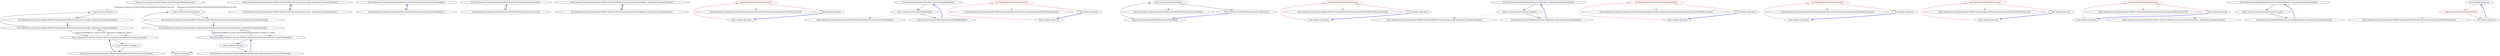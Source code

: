 digraph  {
n13 [label="Humanizer.Localisation.NumberToWords.DefaultNumberToWordsConverter", span=""];
n0 [label="Entry Humanizer.Localisation.NumberToWords.DefaultNumberToWordsConverter.Convert(int, Humanizer.GrammaticalGender)", span="4-4", cluster="Humanizer.Localisation.NumberToWords.DefaultNumberToWordsConverter.Convert(int, Humanizer.GrammaticalGender)"];
n1 [label="return Convert(number);", span="6-6", cluster="Humanizer.Localisation.NumberToWords.DefaultNumberToWordsConverter.Convert(int, Humanizer.GrammaticalGender)"];
n2 [label="Exit Humanizer.Localisation.NumberToWords.DefaultNumberToWordsConverter.Convert(int, Humanizer.GrammaticalGender)", span="4-4", cluster="Humanizer.Localisation.NumberToWords.DefaultNumberToWordsConverter.Convert(int, Humanizer.GrammaticalGender)"];
n3 [label="Entry Humanizer.Localisation.NumberToWords.DefaultNumberToWordsConverter.Convert(int)", span="9-9", cluster="Humanizer.Localisation.NumberToWords.DefaultNumberToWordsConverter.Convert(int)"];
n4 [label="return number.ToString();", span="11-11", cluster="Humanizer.Localisation.NumberToWords.DefaultNumberToWordsConverter.Convert(int)"];
n5 [label="Exit Humanizer.Localisation.NumberToWords.DefaultNumberToWordsConverter.Convert(int)", span="9-9", cluster="Humanizer.Localisation.NumberToWords.DefaultNumberToWordsConverter.Convert(int)"];
n6 [label="Entry int.ToString()", span="0-0", cluster="int.ToString()"];
n7 [label="Entry Humanizer.Localisation.NumberToWords.DefaultNumberToWordsConverter.ConvertToOrdinal(int, Humanizer.GrammaticalGender)", span="14-14", cluster="Humanizer.Localisation.NumberToWords.DefaultNumberToWordsConverter.ConvertToOrdinal(int, Humanizer.GrammaticalGender)"];
n8 [label="return ConvertToOrdinal(number);", span="16-16", cluster="Humanizer.Localisation.NumberToWords.DefaultNumberToWordsConverter.ConvertToOrdinal(int, Humanizer.GrammaticalGender)"];
n9 [label="Exit Humanizer.Localisation.NumberToWords.DefaultNumberToWordsConverter.ConvertToOrdinal(int, Humanizer.GrammaticalGender)", span="14-14", cluster="Humanizer.Localisation.NumberToWords.DefaultNumberToWordsConverter.ConvertToOrdinal(int, Humanizer.GrammaticalGender)"];
n10 [label="Entry Humanizer.Localisation.NumberToWords.DefaultNumberToWordsConverter.ConvertToOrdinal(int)", span="19-19", cluster="Humanizer.Localisation.NumberToWords.DefaultNumberToWordsConverter.ConvertToOrdinal(int)"];
n11 [label="return number.ToString();", span="21-21", cluster="Humanizer.Localisation.NumberToWords.DefaultNumberToWordsConverter.ConvertToOrdinal(int)"];
n12 [label="Exit Humanizer.Localisation.NumberToWords.DefaultNumberToWordsConverter.ConvertToOrdinal(int)", span="19-19", cluster="Humanizer.Localisation.NumberToWords.DefaultNumberToWordsConverter.ConvertToOrdinal(int)"];
m0_2 [label="Entry Humanizer.Localisation.NumberToWords.INumberToWordsConverter.Convert(int, Humanizer.GrammaticalGender)", span="22-22", cluster="Humanizer.Localisation.NumberToWords.INumberToWordsConverter.Convert(int, Humanizer.GrammaticalGender)", file="INumberToWordsConverter.cs"];
m0_3 [label="Exit Humanizer.Localisation.NumberToWords.INumberToWordsConverter.Convert(int, Humanizer.GrammaticalGender)", span="22-22", cluster="Humanizer.Localisation.NumberToWords.INumberToWordsConverter.Convert(int, Humanizer.GrammaticalGender)", file="INumberToWordsConverter.cs"];
m0_4 [label="Entry Humanizer.Localisation.NumberToWords.INumberToWordsConverter.ConvertToOrdinal(int)", span="29-29", cluster="Humanizer.Localisation.NumberToWords.INumberToWordsConverter.ConvertToOrdinal(int)", file="INumberToWordsConverter.cs"];
m0_5 [label="Exit Humanizer.Localisation.NumberToWords.INumberToWordsConverter.ConvertToOrdinal(int)", span="29-29", cluster="Humanizer.Localisation.NumberToWords.INumberToWordsConverter.ConvertToOrdinal(int)", file="INumberToWordsConverter.cs"];
m0_0 [label="Entry Humanizer.Localisation.NumberToWords.INumberToWordsConverter.Convert(int)", span="12-12", cluster="Humanizer.Localisation.NumberToWords.INumberToWordsConverter.Convert(int)", file="INumberToWordsConverter.cs"];
m0_1 [label="Exit Humanizer.Localisation.NumberToWords.INumberToWordsConverter.Convert(int)", span="12-12", cluster="Humanizer.Localisation.NumberToWords.INumberToWordsConverter.Convert(int)", file="INumberToWordsConverter.cs"];
m0_6 [label="Entry Humanizer.Localisation.NumberToWords.INumberToWordsConverter.ConvertToOrdinal(int, Humanizer.GrammaticalGender)", span="39-39", cluster="Humanizer.Localisation.NumberToWords.INumberToWordsConverter.ConvertToOrdinal(int, Humanizer.GrammaticalGender)", file="INumberToWordsConverter.cs"];
m0_7 [label="Exit Humanizer.Localisation.NumberToWords.INumberToWordsConverter.ConvertToOrdinal(int, Humanizer.GrammaticalGender)", span="39-39", cluster="Humanizer.Localisation.NumberToWords.INumberToWordsConverter.ConvertToOrdinal(int, Humanizer.GrammaticalGender)", file="INumberToWordsConverter.cs"];
m1_7 [label="Entry Humanizer.Localisation.NumberToWords.ArabicNumberToWordsConverter.ArabicNumberToWordsConverter()", span="4-4", cluster="Humanizer.Localisation.NumberToWords.ArabicNumberToWordsConverter.ArabicNumberToWordsConverter()", file="NumberToWordsExtension.cs"];
m1_40 [label="Entry Humanizer.NumberToWordsExtension.ToOrdinalWords(int)", span="52-52", cluster="Humanizer.NumberToWordsExtension.ToOrdinalWords(int)", file="NumberToWordsExtension.cs"];
m1_41 [label="return Converter.ConvertToOrdinal(number);", span="54-54", cluster="Humanizer.NumberToWordsExtension.ToOrdinalWords(int)", file="NumberToWordsExtension.cs"];
m1_42 [label="Exit Humanizer.NumberToWordsExtension.ToOrdinalWords(int)", span="52-52", cluster="Humanizer.NumberToWordsExtension.ToOrdinalWords(int)", file="NumberToWordsExtension.cs"];
m1_15 [label="Entry Humanizer.Localisation.NumberToWords.SpanishNumberToWordsConverter.SpanishNumberToWordsConverter()", span="5-5", cluster="Humanizer.Localisation.NumberToWords.SpanishNumberToWordsConverter.SpanishNumberToWordsConverter()", file="NumberToWordsExtension.cs"];
m1_43 [label="Entry Humanizer.Localisation.NumberToWords.INumberToWordsConverter.ConvertToOrdinal(int)", span="29-29", cluster="Humanizer.Localisation.NumberToWords.INumberToWordsConverter.ConvertToOrdinal(int)", file="NumberToWordsExtension.cs"];
m1_35 [label="Entry Humanizer.Localisation.NumberToWords.INumberToWordsConverter.Convert(int)", span="12-12", cluster="Humanizer.Localisation.NumberToWords.INumberToWordsConverter.Convert(int)", file="NumberToWordsExtension.cs"];
m1_19 [label="Entry Humanizer.Localisation.NumberToWords.PolishNumberToWordsConverter.PolishNumberToWordsConverter()", span="6-6", cluster="Humanizer.Localisation.NumberToWords.PolishNumberToWordsConverter.PolishNumberToWordsConverter()", file="NumberToWordsExtension.cs"];
m1_32 [label="Entry Humanizer.NumberToWordsExtension.ToWords(int)", span="29-29", cluster="Humanizer.NumberToWordsExtension.ToWords(int)", file="NumberToWordsExtension.cs"];
m1_33 [label="return Converter.Convert(number);", span="31-31", cluster="Humanizer.NumberToWordsExtension.ToWords(int)", file="NumberToWordsExtension.cs"];
m1_34 [label="Exit Humanizer.NumberToWordsExtension.ToWords(int)", span="29-29", cluster="Humanizer.NumberToWordsExtension.ToWords(int)", file="NumberToWordsExtension.cs"];
m1_36 [label="Entry Humanizer.NumberToWordsExtension.ToWords(int, Humanizer.GrammaticalGender)", span="42-42", cluster="Humanizer.NumberToWordsExtension.ToWords(int, Humanizer.GrammaticalGender)", file="NumberToWordsExtension.cs"];
m1_37 [label="return Converter.Convert(number, gender);", span="44-44", cluster="Humanizer.NumberToWordsExtension.ToWords(int, Humanizer.GrammaticalGender)", file="NumberToWordsExtension.cs"];
m1_38 [label="Exit Humanizer.NumberToWordsExtension.ToWords(int, Humanizer.GrammaticalGender)", span="42-42", cluster="Humanizer.NumberToWordsExtension.ToWords(int, Humanizer.GrammaticalGender)", file="NumberToWordsExtension.cs"];
m1_39 [label="Entry Humanizer.Localisation.NumberToWords.INumberToWordsConverter.Convert(int, Humanizer.GrammaticalGender)", span="22-22", cluster="Humanizer.Localisation.NumberToWords.INumberToWordsConverter.Convert(int, Humanizer.GrammaticalGender)", file="NumberToWordsExtension.cs"];
m1_23 [label="Entry Humanizer.Localisation.NumberToWords.BrazilianPortugueseNumberToWordsConverter.BrazilianPortugueseNumberToWordsConverter()", span="5-5", cluster="Humanizer.Localisation.NumberToWords.BrazilianPortugueseNumberToWordsConverter.BrazilianPortugueseNumberToWordsConverter()", file="NumberToWordsExtension.cs"];
m1_3 [label="Entry Humanizer.Localisation.NumberToWords.EnglishNumberToWordsConverter.EnglishNumberToWordsConverter()", span="5-5", cluster="Humanizer.Localisation.NumberToWords.EnglishNumberToWordsConverter.EnglishNumberToWordsConverter()", file="NumberToWordsExtension.cs"];
m1_31 [label="Entry Humanizer.Localisation.NumberToWords.FrenchNumberToWordsConverter.FrenchNumberToWordsConverter()", span="5-5", cluster="Humanizer.Localisation.NumberToWords.FrenchNumberToWordsConverter.FrenchNumberToWordsConverter()", file="NumberToWordsExtension.cs"];
m1_11 [label="Entry Humanizer.Localisation.NumberToWords.FarsiNumberToWordsConverter.FarsiNumberToWordsConverter()", span="5-5", cluster="Humanizer.Localisation.NumberToWords.FarsiNumberToWordsConverter.FarsiNumberToWordsConverter()", file="NumberToWordsExtension.cs"];
m1_44 [label="Entry Humanizer.NumberToWordsExtension.ToOrdinalWords(int, Humanizer.GrammaticalGender)", span="65-65", cluster="Humanizer.NumberToWordsExtension.ToOrdinalWords(int, Humanizer.GrammaticalGender)", file="NumberToWordsExtension.cs"];
m1_45 [label="return Converter.ConvertToOrdinal(number, gender);", span="67-67", cluster="Humanizer.NumberToWordsExtension.ToOrdinalWords(int, Humanizer.GrammaticalGender)", file="NumberToWordsExtension.cs"];
m1_46 [label="Exit Humanizer.NumberToWordsExtension.ToOrdinalWords(int, Humanizer.GrammaticalGender)", span="65-65", cluster="Humanizer.NumberToWordsExtension.ToOrdinalWords(int, Humanizer.GrammaticalGender)", file="NumberToWordsExtension.cs"];
m1_47 [label="Entry Humanizer.Localisation.NumberToWords.INumberToWordsConverter.ConvertToOrdinal(int, Humanizer.GrammaticalGender)", span="39-39", cluster="Humanizer.Localisation.NumberToWords.INumberToWordsConverter.ConvertToOrdinal(int, Humanizer.GrammaticalGender)", file="NumberToWordsExtension.cs"];
m1_28 [label="Entry lambda expression", span="21-21", cluster="lambda expression", file="NumberToWordsExtension.cs"];
m1_0 [label="Entry lambda expression", span="14-14", cluster="lambda expression", file="NumberToWordsExtension.cs"];
m1_1 [label="new EnglishNumberToWordsConverter()", span="14-14", cluster="lambda expression", color=red, community=0, file="NumberToWordsExtension.cs"];
m1_2 [label="Exit lambda expression", span="14-14", cluster="lambda expression", file="NumberToWordsExtension.cs"];
m1_4 [label="Entry lambda expression", span="15-15", cluster="lambda expression", file="NumberToWordsExtension.cs"];
m1_5 [label="new ArabicNumberToWordsConverter()", span="15-15", cluster="lambda expression", color=red, community=0, file="NumberToWordsExtension.cs"];
m1_6 [label="Exit lambda expression", span="15-15", cluster="lambda expression", file="NumberToWordsExtension.cs"];
m1_8 [label="Entry lambda expression", span="16-16", cluster="lambda expression", file="NumberToWordsExtension.cs"];
m1_9 [label="new FarsiNumberToWordsConverter()", span="16-16", cluster="lambda expression", color=red, community=0, file="NumberToWordsExtension.cs"];
m1_10 [label="Exit lambda expression", span="16-16", cluster="lambda expression", file="NumberToWordsExtension.cs"];
m1_12 [label="Entry lambda expression", span="17-17", cluster="lambda expression", file="NumberToWordsExtension.cs"];
m1_13 [label="new SpanishNumberToWordsConverter()", span="17-17", cluster="lambda expression", color=red, community=0, file="NumberToWordsExtension.cs"];
m1_14 [label="Exit lambda expression", span="17-17", cluster="lambda expression", file="NumberToWordsExtension.cs"];
m1_16 [label="Entry lambda expression", span="18-18", cluster="lambda expression", file="NumberToWordsExtension.cs"];
m1_17 [label="new PolishNumberToWordsConverter()", span="18-18", cluster="lambda expression", color=red, community=0, file="NumberToWordsExtension.cs"];
m1_18 [label="Exit lambda expression", span="18-18", cluster="lambda expression", file="NumberToWordsExtension.cs"];
m1_20 [label="Entry lambda expression", span="19-19", cluster="lambda expression", file="NumberToWordsExtension.cs"];
m1_21 [label="new BrazilianPortugueseNumberToWordsConverter()", span="19-19", cluster="lambda expression", color=red, community=0, file="NumberToWordsExtension.cs"];
m1_22 [label="Exit lambda expression", span="19-19", cluster="lambda expression", file="NumberToWordsExtension.cs"];
m1_24 [label="Entry lambda expression", span="20-20", cluster="lambda expression", file="NumberToWordsExtension.cs"];
m1_25 [label="new RussianNumberToWordsConverter()", span="20-20", cluster="lambda expression", color=red, community=0, file="NumberToWordsExtension.cs"];
m1_26 [label="Exit lambda expression", span="20-20", cluster="lambda expression", file="NumberToWordsExtension.cs"];
m1_29 [label="new FrenchNumberToWordsConverter()", span="21-21", cluster="lambda expression", color=red, community=0, file="NumberToWordsExtension.cs"];
m1_30 [label="Exit lambda expression", span="21-21", cluster="lambda expression", file="NumberToWordsExtension.cs"];
m1_27 [label="Entry Humanizer.Localisation.NumberToWords.RussianNumberToWordsConverter.RussianNumberToWordsConverter()", span="5-5", cluster="Humanizer.Localisation.NumberToWords.RussianNumberToWordsConverter.RussianNumberToWordsConverter()", file="NumberToWordsExtension.cs"];
n13 -> n1  [key=1, style=dashed, color=darkseagreen4, label="Humanizer.Localisation.NumberToWords.DefaultNumberToWordsConverter"];
n13 -> n8  [key=1, style=dashed, color=darkseagreen4, label="Humanizer.Localisation.NumberToWords.DefaultNumberToWordsConverter"];
n0 -> n1  [key=0, style=solid];
n0 -> n3  [key=3, color=darkorchid, style=bold, label="method methodReturn string Convert"];
n1 -> n2  [key=0, style=solid];
n1 -> n3  [key=2, style=dotted];
n2 -> n0  [key=0, style=bold, color=blue];
n3 -> n4  [key=0, style=solid];
n3 -> n0  [key=3, color=darkorchid, style=bold, label="Parameter variable int number"];
n4 -> n5  [key=0, style=solid];
n4 -> n6  [key=2, style=dotted];
n5 -> n3  [key=0, style=bold, color=blue];
n7 -> n8  [key=0, style=solid];
n7 -> n10  [key=3, color=darkorchid, style=bold, label="method methodReturn string ConvertToOrdinal"];
n8 -> n9  [key=0, style=solid];
n8 -> n10  [key=2, style=dotted];
n9 -> n7  [key=0, style=bold, color=blue];
n10 -> n11  [key=0, style=solid];
n10 -> n7  [key=3, color=darkorchid, style=bold, label="Parameter variable int number"];
n11 -> n12  [key=0, style=solid];
n11 -> n6  [key=2, style=dotted];
n12 -> n10  [key=0, style=bold, color=blue];
m0_2 -> m0_3  [key=0, style=solid];
m0_3 -> m0_2  [key=0, style=bold, color=blue];
m0_4 -> m0_5  [key=0, style=solid];
m0_5 -> m0_4  [key=0, style=bold, color=blue];
m0_0 -> m0_1  [key=0, style=solid];
m0_1 -> m0_0  [key=0, style=bold, color=blue];
m0_6 -> m0_7  [key=0, style=solid];
m0_7 -> m0_6  [key=0, style=bold, color=blue];
m1_40 -> m1_41  [key=0, style=solid];
m1_41 -> m1_42  [key=0, style=solid];
m1_41 -> m1_43  [key=2, style=dotted];
m1_42 -> m1_40  [key=0, style=bold, color=blue];
m1_32 -> m1_33  [key=0, style=solid];
m1_33 -> m1_34  [key=0, style=solid];
m1_33 -> m1_35  [key=2, style=dotted];
m1_34 -> m1_32  [key=0, style=bold, color=blue];
m1_36 -> m1_37  [key=0, style=solid];
m1_37 -> m1_38  [key=0, style=solid];
m1_37 -> m1_39  [key=2, style=dotted];
m1_38 -> m1_36  [key=0, style=bold, color=blue];
m1_44 -> m1_45  [key=0, style=solid];
m1_45 -> m1_46  [key=0, style=solid];
m1_45 -> m1_47  [key=2, style=dotted];
m1_46 -> m1_44  [key=0, style=bold, color=blue];
m1_28 -> m1_29  [key=0, style=solid, color=red];
m1_0 -> m1_1  [key=0, style=solid, color=red];
m1_1 -> m1_2  [key=0, style=solid, color=red];
m1_1 -> m1_3  [key=2, style=dotted, color=red];
m1_2 -> m1_0  [key=0, style=bold, color=blue];
m1_4 -> m1_5  [key=0, style=solid, color=red];
m1_5 -> m1_6  [key=0, style=solid, color=red];
m1_5 -> m1_7  [key=2, style=dotted, color=red];
m1_6 -> m1_4  [key=0, style=bold, color=blue];
m1_8 -> m1_9  [key=0, style=solid, color=red];
m1_9 -> m1_10  [key=0, style=solid, color=red];
m1_9 -> m1_11  [key=2, style=dotted, color=red];
m1_10 -> m1_8  [key=0, style=bold, color=blue];
m1_12 -> m1_13  [key=0, style=solid, color=red];
m1_13 -> m1_14  [key=0, style=solid, color=red];
m1_13 -> m1_15  [key=2, style=dotted, color=red];
m1_14 -> m1_12  [key=0, style=bold, color=blue];
m1_16 -> m1_17  [key=0, style=solid, color=red];
m1_17 -> m1_18  [key=0, style=solid, color=red];
m1_17 -> m1_19  [key=2, style=dotted, color=red];
m1_18 -> m1_16  [key=0, style=bold, color=blue];
m1_20 -> m1_21  [key=0, style=solid, color=red];
m1_21 -> m1_22  [key=0, style=solid, color=red];
m1_21 -> m1_23  [key=2, style=dotted, color=red];
m1_22 -> m1_20  [key=0, style=bold, color=blue];
m1_24 -> m1_25  [key=0, style=solid, color=red];
m1_25 -> m1_26  [key=0, style=solid, color=red];
m1_25 -> m1_27  [key=2, style=dotted, color=red];
m1_26 -> m1_24  [key=0, style=bold, color=blue];
m1_29 -> m1_30  [key=0, style=solid, color=red];
m1_29 -> m1_31  [key=2, style=dotted, color=red];
m1_30 -> m1_28  [key=0, style=bold, color=blue];
}
